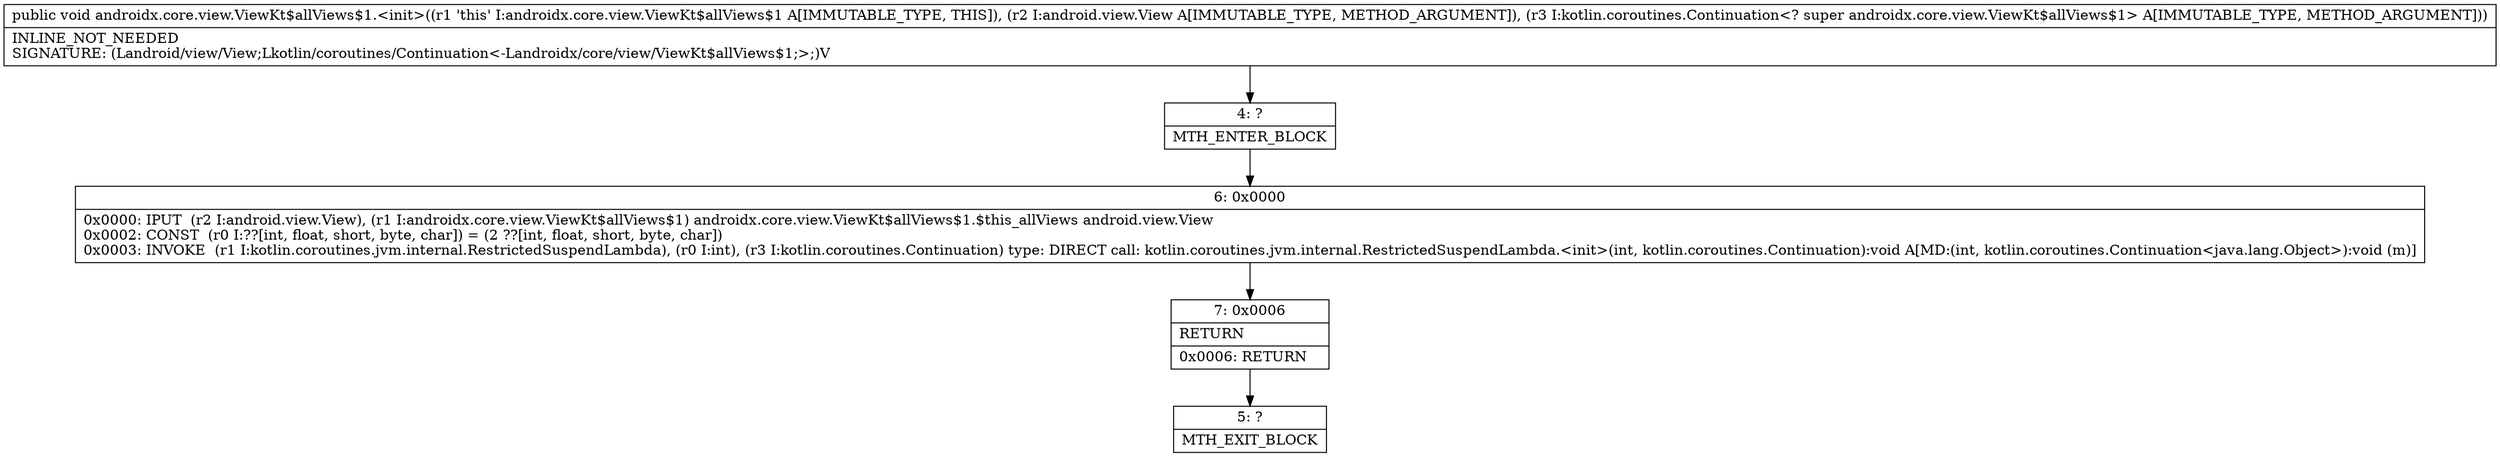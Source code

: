 digraph "CFG forandroidx.core.view.ViewKt$allViews$1.\<init\>(Landroid\/view\/View;Lkotlin\/coroutines\/Continuation;)V" {
Node_4 [shape=record,label="{4\:\ ?|MTH_ENTER_BLOCK\l}"];
Node_6 [shape=record,label="{6\:\ 0x0000|0x0000: IPUT  (r2 I:android.view.View), (r1 I:androidx.core.view.ViewKt$allViews$1) androidx.core.view.ViewKt$allViews$1.$this_allViews android.view.View \l0x0002: CONST  (r0 I:??[int, float, short, byte, char]) = (2 ??[int, float, short, byte, char]) \l0x0003: INVOKE  (r1 I:kotlin.coroutines.jvm.internal.RestrictedSuspendLambda), (r0 I:int), (r3 I:kotlin.coroutines.Continuation) type: DIRECT call: kotlin.coroutines.jvm.internal.RestrictedSuspendLambda.\<init\>(int, kotlin.coroutines.Continuation):void A[MD:(int, kotlin.coroutines.Continuation\<java.lang.Object\>):void (m)]\l}"];
Node_7 [shape=record,label="{7\:\ 0x0006|RETURN\l|0x0006: RETURN   \l}"];
Node_5 [shape=record,label="{5\:\ ?|MTH_EXIT_BLOCK\l}"];
MethodNode[shape=record,label="{public void androidx.core.view.ViewKt$allViews$1.\<init\>((r1 'this' I:androidx.core.view.ViewKt$allViews$1 A[IMMUTABLE_TYPE, THIS]), (r2 I:android.view.View A[IMMUTABLE_TYPE, METHOD_ARGUMENT]), (r3 I:kotlin.coroutines.Continuation\<? super androidx.core.view.ViewKt$allViews$1\> A[IMMUTABLE_TYPE, METHOD_ARGUMENT]))  | INLINE_NOT_NEEDED\lSIGNATURE: (Landroid\/view\/View;Lkotlin\/coroutines\/Continuation\<\-Landroidx\/core\/view\/ViewKt$allViews$1;\>;)V\l}"];
MethodNode -> Node_4;Node_4 -> Node_6;
Node_6 -> Node_7;
Node_7 -> Node_5;
}

